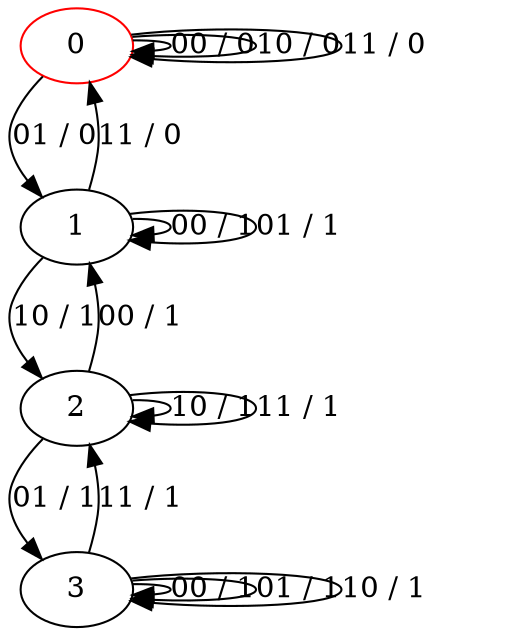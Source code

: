 digraph {
0 [color="red"]
1
2
3
0 -> 0 [label="00 / 0"]
0 -> 1 [label="01 / 0"]
0 -> 0 [label="10 / 0"]
0 -> 0 [label="11 / 0"]
1 -> 1 [label="00 / 1"]
1 -> 1 [label="01 / 1"]
1 -> 2 [label="10 / 1"]
1 -> 0 [label="11 / 0"]
2 -> 1 [label="00 / 1"]
2 -> 3 [label="01 / 1"]
2 -> 2 [label="10 / 1"]
2 -> 2 [label="11 / 1"]
3 -> 3 [label="00 / 1"]
3 -> 3 [label="01 / 1"]
3 -> 3 [label="10 / 1"]
3 -> 2 [label="11 / 1"]
}
